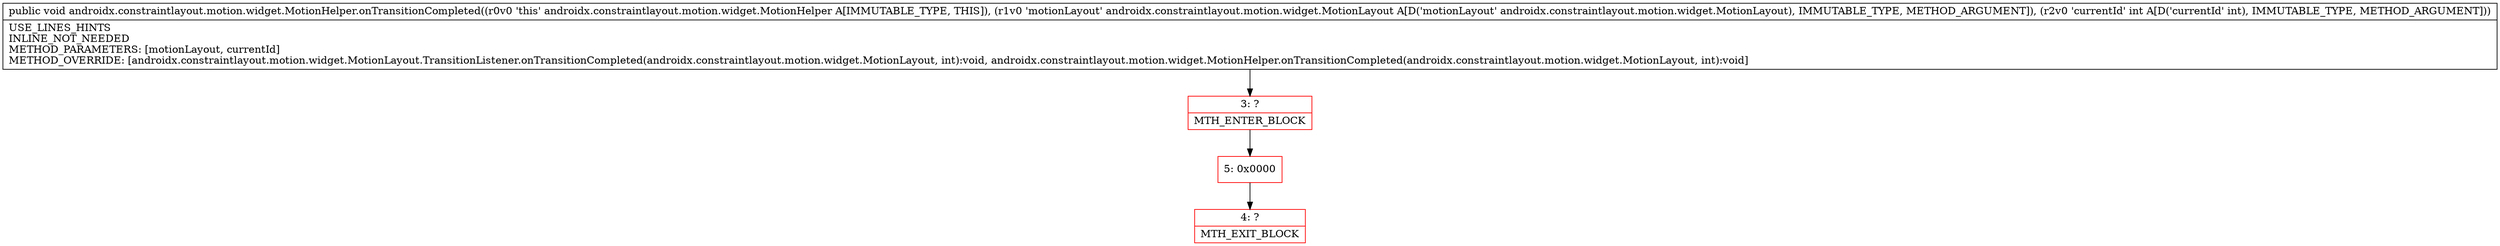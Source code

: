 digraph "CFG forandroidx.constraintlayout.motion.widget.MotionHelper.onTransitionCompleted(Landroidx\/constraintlayout\/motion\/widget\/MotionLayout;I)V" {
subgraph cluster_Region_138647767 {
label = "R(0)";
node [shape=record,color=blue];
}
Node_3 [shape=record,color=red,label="{3\:\ ?|MTH_ENTER_BLOCK\l}"];
Node_5 [shape=record,color=red,label="{5\:\ 0x0000}"];
Node_4 [shape=record,color=red,label="{4\:\ ?|MTH_EXIT_BLOCK\l}"];
MethodNode[shape=record,label="{public void androidx.constraintlayout.motion.widget.MotionHelper.onTransitionCompleted((r0v0 'this' androidx.constraintlayout.motion.widget.MotionHelper A[IMMUTABLE_TYPE, THIS]), (r1v0 'motionLayout' androidx.constraintlayout.motion.widget.MotionLayout A[D('motionLayout' androidx.constraintlayout.motion.widget.MotionLayout), IMMUTABLE_TYPE, METHOD_ARGUMENT]), (r2v0 'currentId' int A[D('currentId' int), IMMUTABLE_TYPE, METHOD_ARGUMENT]))  | USE_LINES_HINTS\lINLINE_NOT_NEEDED\lMETHOD_PARAMETERS: [motionLayout, currentId]\lMETHOD_OVERRIDE: [androidx.constraintlayout.motion.widget.MotionLayout.TransitionListener.onTransitionCompleted(androidx.constraintlayout.motion.widget.MotionLayout, int):void, androidx.constraintlayout.motion.widget.MotionHelper.onTransitionCompleted(androidx.constraintlayout.motion.widget.MotionLayout, int):void]\l}"];
MethodNode -> Node_3;Node_3 -> Node_5;
Node_5 -> Node_4;
}


